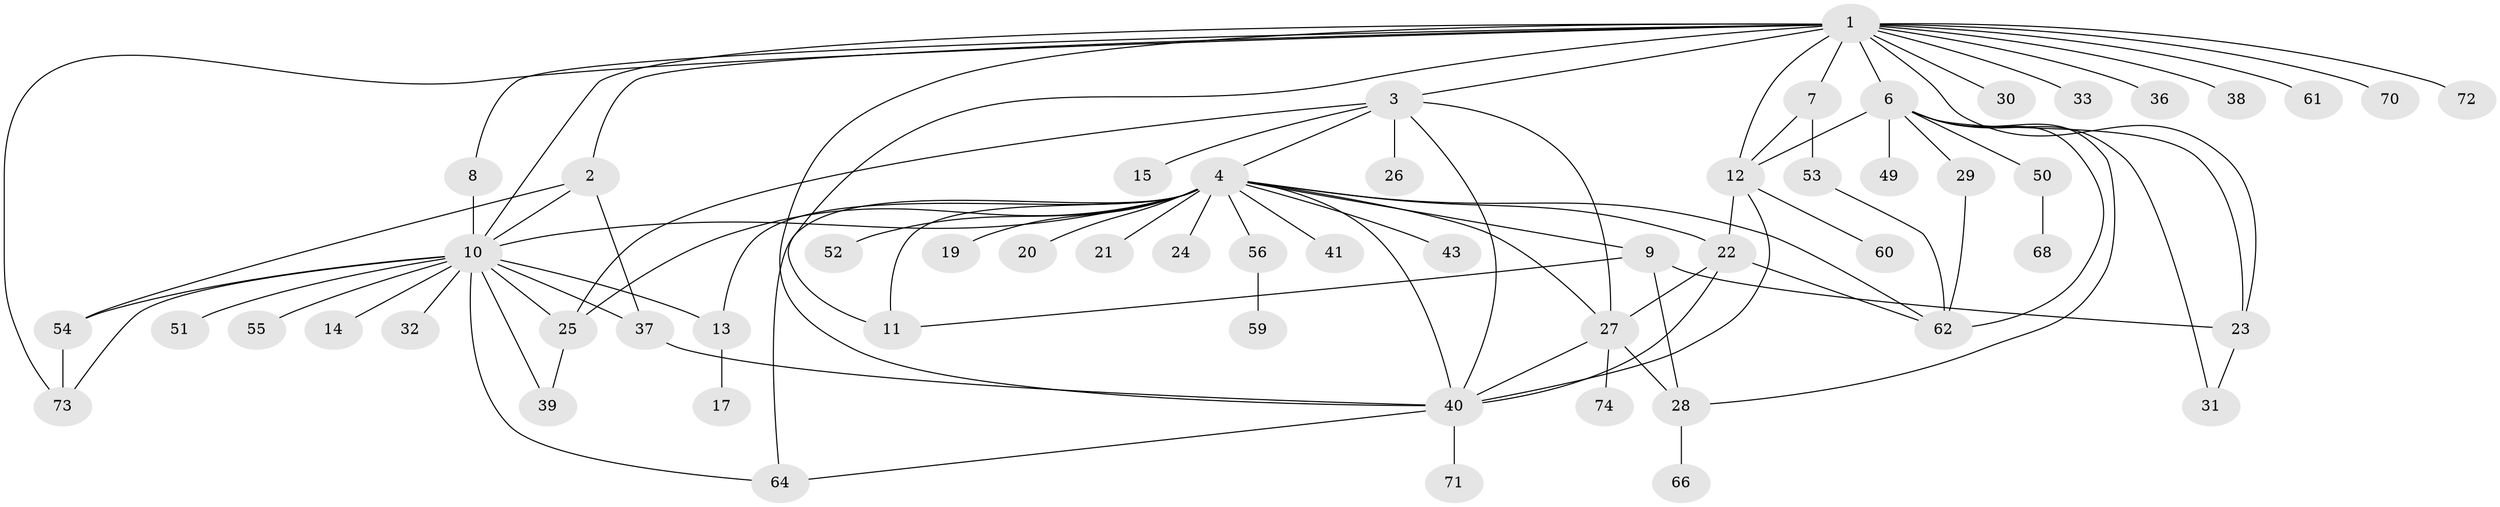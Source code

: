 // original degree distribution, {9: 0.013333333333333334, 4: 0.08, 7: 0.04, 20: 0.013333333333333334, 14: 0.013333333333333334, 3: 0.12, 5: 0.05333333333333334, 16: 0.013333333333333334, 6: 0.02666666666666667, 1: 0.4666666666666667, 8: 0.013333333333333334, 2: 0.14666666666666667}
// Generated by graph-tools (version 1.1) at 2025/41/03/06/25 10:41:49]
// undirected, 57 vertices, 91 edges
graph export_dot {
graph [start="1"]
  node [color=gray90,style=filled];
  1 [super="+5"];
  2 [super="+34"];
  3 [super="+45"];
  4 [super="+35"];
  6 [super="+18"];
  7 [super="+16"];
  8 [super="+69"];
  9 [super="+44"];
  10 [super="+57"];
  11;
  12;
  13;
  14;
  15;
  17;
  19;
  20;
  21;
  22 [super="+58"];
  23 [super="+42"];
  24;
  25;
  26;
  27 [super="+46"];
  28 [super="+47"];
  29 [super="+75"];
  30;
  31;
  32;
  33;
  36;
  37 [super="+48"];
  38 [super="+67"];
  39;
  40 [super="+63"];
  41;
  43;
  49;
  50;
  51;
  52;
  53;
  54;
  55;
  56;
  59;
  60;
  61;
  62 [super="+65"];
  64;
  66;
  68;
  70;
  71;
  72;
  73;
  74;
  1 -- 2;
  1 -- 3;
  1 -- 7;
  1 -- 8;
  1 -- 10;
  1 -- 23;
  1 -- 33;
  1 -- 36;
  1 -- 6;
  1 -- 38;
  1 -- 40;
  1 -- 70;
  1 -- 72;
  1 -- 11;
  1 -- 12;
  1 -- 73;
  1 -- 61;
  1 -- 30;
  2 -- 10;
  2 -- 54;
  2 -- 37;
  3 -- 4;
  3 -- 15;
  3 -- 26;
  3 -- 27;
  3 -- 40;
  3 -- 25;
  4 -- 9;
  4 -- 10;
  4 -- 11;
  4 -- 13;
  4 -- 19;
  4 -- 20;
  4 -- 21;
  4 -- 22;
  4 -- 24;
  4 -- 25;
  4 -- 27;
  4 -- 40;
  4 -- 41;
  4 -- 43;
  4 -- 52;
  4 -- 56;
  4 -- 64;
  4 -- 62;
  6 -- 23;
  6 -- 28;
  6 -- 49;
  6 -- 50;
  6 -- 12;
  6 -- 29;
  6 -- 31;
  6 -- 62;
  7 -- 12;
  7 -- 53;
  8 -- 10;
  9 -- 11;
  9 -- 23;
  9 -- 28;
  10 -- 13;
  10 -- 14;
  10 -- 25;
  10 -- 32;
  10 -- 39;
  10 -- 51;
  10 -- 54;
  10 -- 55;
  10 -- 64;
  10 -- 73;
  10 -- 37;
  12 -- 22;
  12 -- 60;
  12 -- 40;
  13 -- 17;
  22 -- 27;
  22 -- 62;
  22 -- 40;
  23 -- 31;
  25 -- 39;
  27 -- 28;
  27 -- 74;
  27 -- 40;
  28 -- 66;
  29 -- 62;
  37 -- 40;
  40 -- 71;
  40 -- 64;
  50 -- 68;
  53 -- 62;
  54 -- 73;
  56 -- 59;
}
